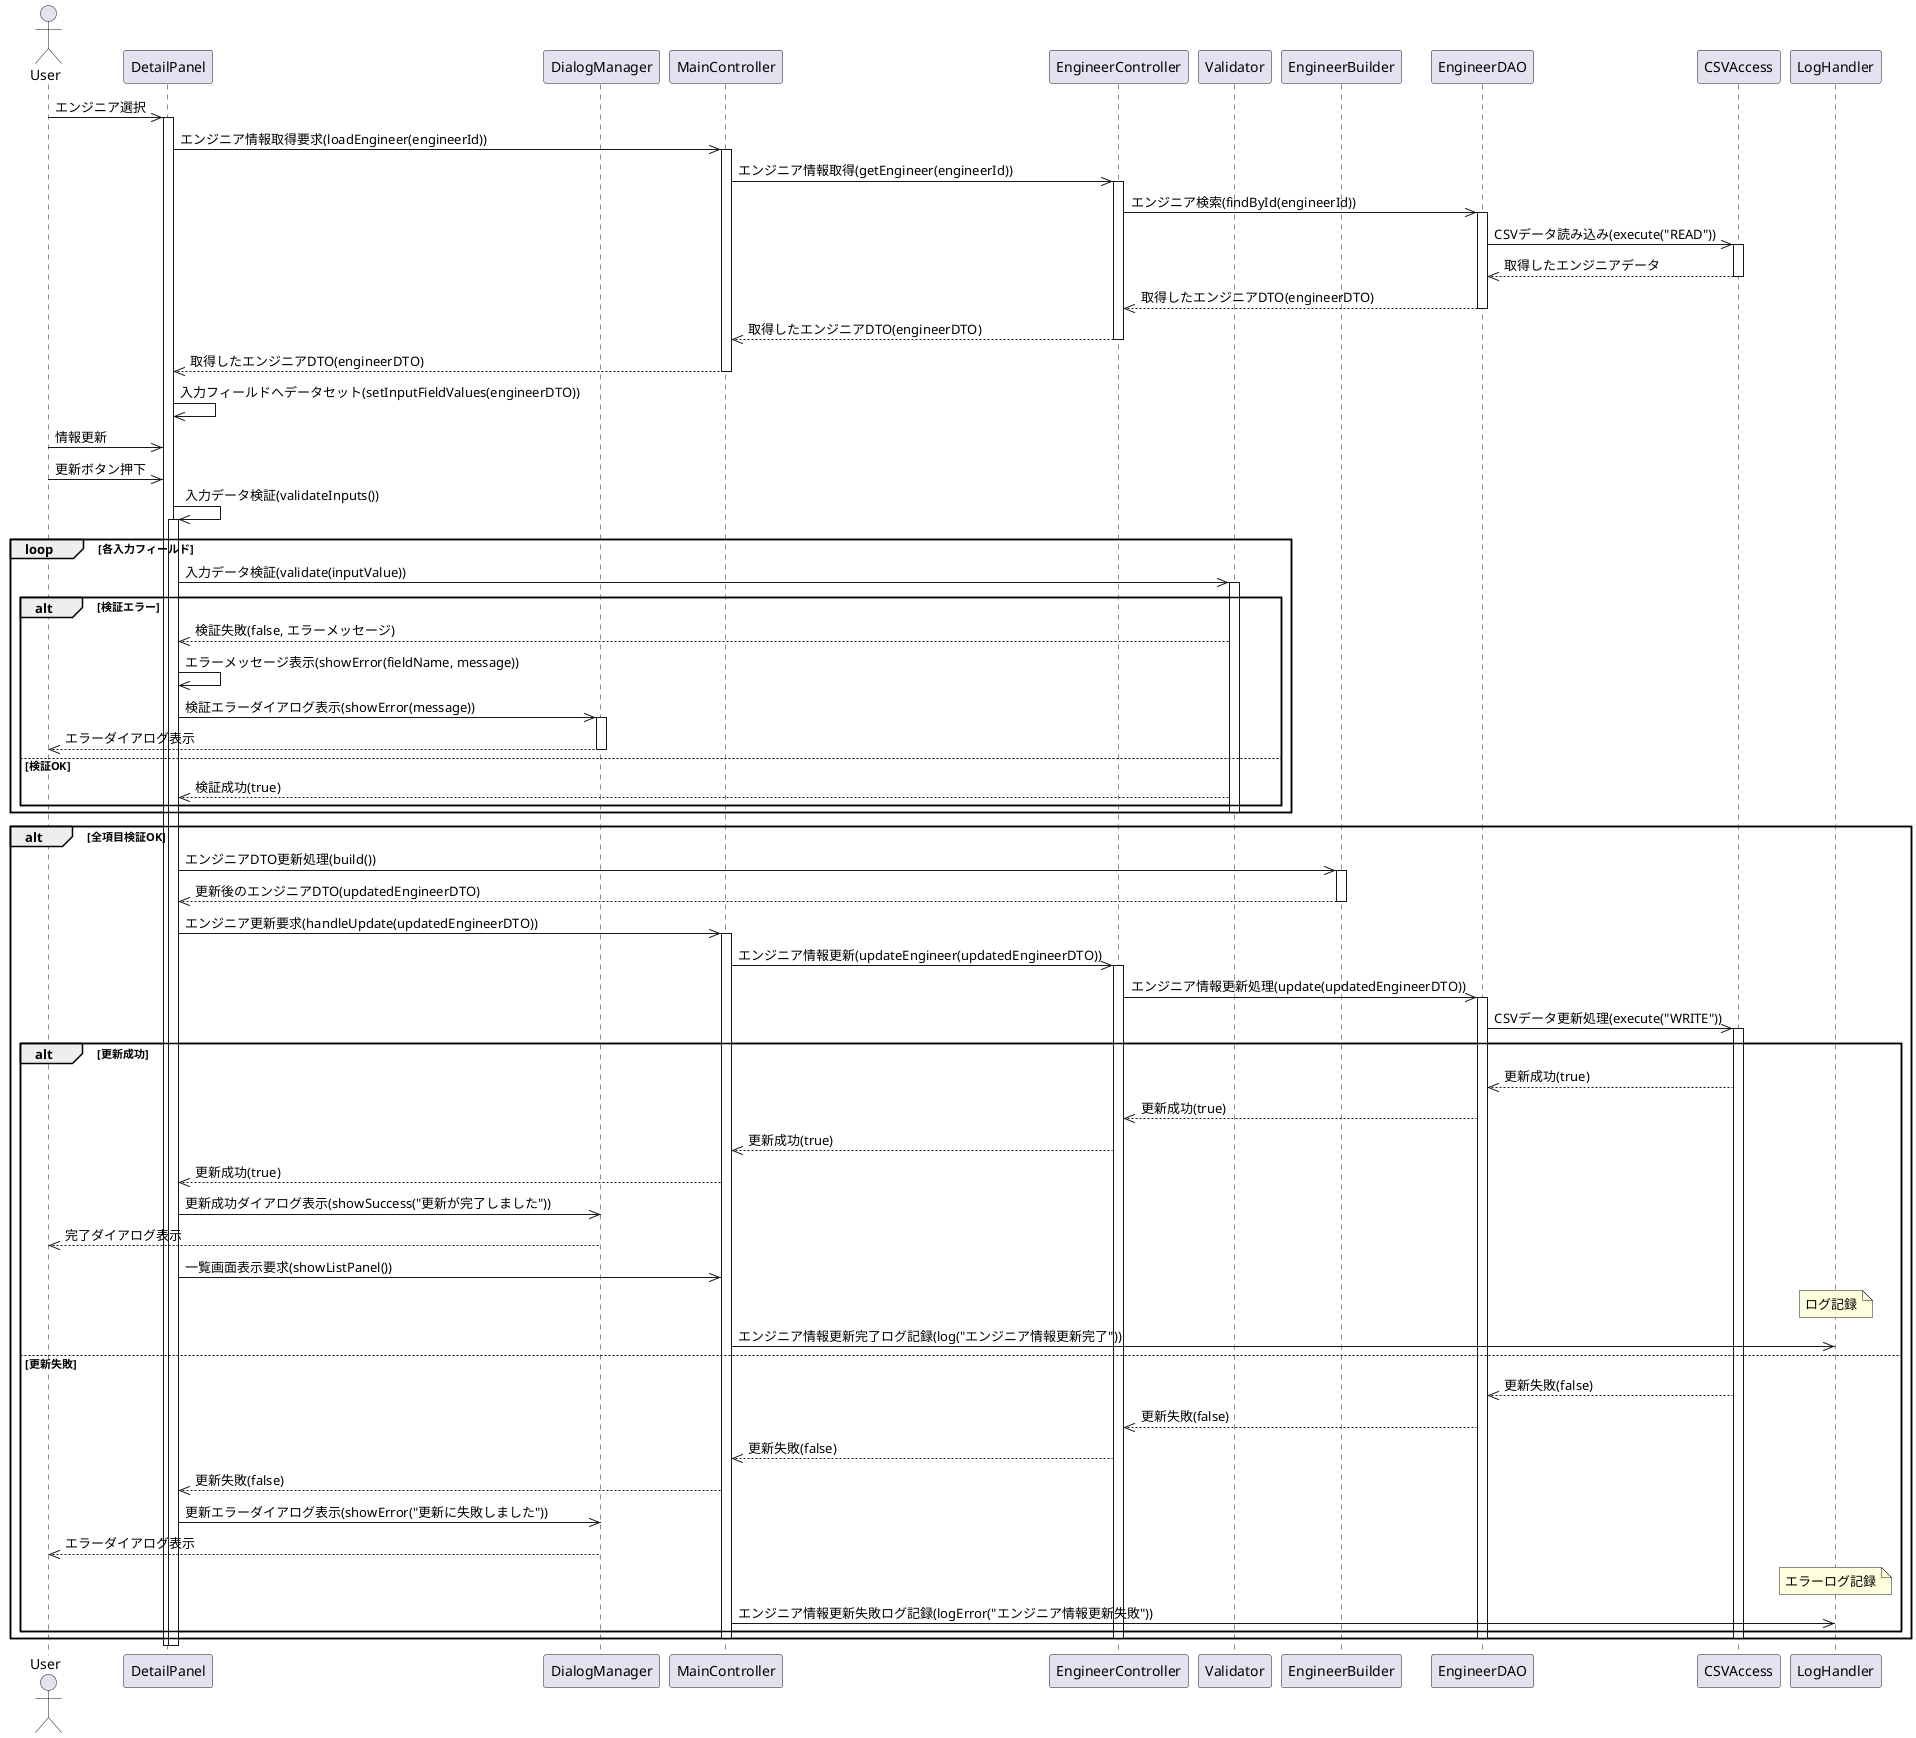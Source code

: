 @startuml sequenceDiagram
    actor User
    participant DetailPanel
    participant DialogManager
    participant MainController
    participant EngineerController
    participant Validator
    participant EngineerBuilder
    participant EngineerDAO
    participant CSVAccess
    participant LogHandler

    User->>DetailPanel: エンジニア選択
    activate DetailPanel
    
    DetailPanel->>MainController: エンジニア情報取得要求(loadEngineer(engineerId))
    activate MainController
    
    MainController->>EngineerController: エンジニア情報取得(getEngineer(engineerId))
    activate EngineerController
    
    EngineerController->>EngineerDAO: エンジニア検索(findById(engineerId))
    activate EngineerDAO
    
    EngineerDAO->>CSVAccess: CSVデータ読み込み(execute("READ"))
    activate CSVAccess
    CSVAccess-->>EngineerDAO: 取得したエンジニアデータ
    deactivate CSVAccess
    
    EngineerDAO-->>EngineerController: 取得したエンジニアDTO(engineerDTO)
    deactivate EngineerDAO
    
    EngineerController-->>MainController: 取得したエンジニアDTO(engineerDTO)
    deactivate EngineerController
    
    MainController-->>DetailPanel: 取得したエンジニアDTO(engineerDTO)
    deactivate MainController
    
    DetailPanel->>DetailPanel: 入力フィールドへデータセット(setInputFieldValues(engineerDTO))
    
    User->>DetailPanel: 情報更新
    
    User->>DetailPanel: 更新ボタン押下
    
    DetailPanel->>DetailPanel: 入力データ検証(validateInputs())
    activate DetailPanel
    
    loop 各入力フィールド
        DetailPanel->>Validator: 入力データ検証(validate(inputValue))
        activate Validator
        
        alt 検証エラー
            Validator-->>DetailPanel: 検証失敗(false, エラーメッセージ)
            DetailPanel->>DetailPanel: エラーメッセージ表示(showError(fieldName, message))
            DetailPanel->>DialogManager: 検証エラーダイアログ表示(showError(message))
            activate DialogManager
            DialogManager-->>User: エラーダイアログ表示
            deactivate DialogManager
        else 検証OK
            Validator-->>DetailPanel: 検証成功(true)
        end
        deactivate Validator
    end
    
    alt 全項目検証OK
        DetailPanel->>EngineerBuilder: エンジニアDTO更新処理(build())
        activate EngineerBuilder
        EngineerBuilder-->>DetailPanel: 更新後のエンジニアDTO(updatedEngineerDTO)
        deactivate EngineerBuilder
        
        DetailPanel->>MainController: エンジニア更新要求(handleUpdate(updatedEngineerDTO))
        activate MainController
        
        MainController->>EngineerController: エンジニア情報更新(updateEngineer(updatedEngineerDTO))
        activate EngineerController
        
        EngineerController->>EngineerDAO: エンジニア情報更新処理(update(updatedEngineerDTO))
        activate EngineerDAO
        
        EngineerDAO->>CSVAccess: CSVデータ更新処理(execute("WRITE"))
        activate CSVAccess
        
        alt 更新成功
            CSVAccess-->>EngineerDAO: 更新成功(true)
            EngineerDAO-->>EngineerController: 更新成功(true)
            EngineerController-->>MainController: 更新成功(true)
            MainController-->>DetailPanel: 更新成功(true)
            
            DetailPanel->>DialogManager: 更新成功ダイアログ表示(showSuccess("更新が完了しました"))
            DialogManager-->>User: 完了ダイアログ表示
            
            DetailPanel->>MainController: 一覧画面表示要求(showListPanel())
            
            Note over LogHandler: ログ記録
            MainController->>LogHandler: エンジニア情報更新完了ログ記録(log("エンジニア情報更新完了"))
        else 更新失敗
            CSVAccess-->>EngineerDAO: 更新失敗(false)
            EngineerDAO-->>EngineerController: 更新失敗(false)
            EngineerController-->>MainController: 更新失敗(false)
            MainController-->>DetailPanel: 更新失敗(false)
            
            DetailPanel->>DialogManager: 更新エラーダイアログ表示(showError("更新に失敗しました"))
            DialogManager-->>User: エラーダイアログ表示
            
            Note over LogHandler: エラーログ記録
            MainController->>LogHandler: エンジニア情報更新失敗ログ記録(logError("エンジニア情報更新失敗"))
        end
        deactivate CSVAccess
        deactivate EngineerDAO
        deactivate EngineerController
        deactivate MainController
    end
    deactivate DetailPanel
    deactivate DetailPanel
@enduml
